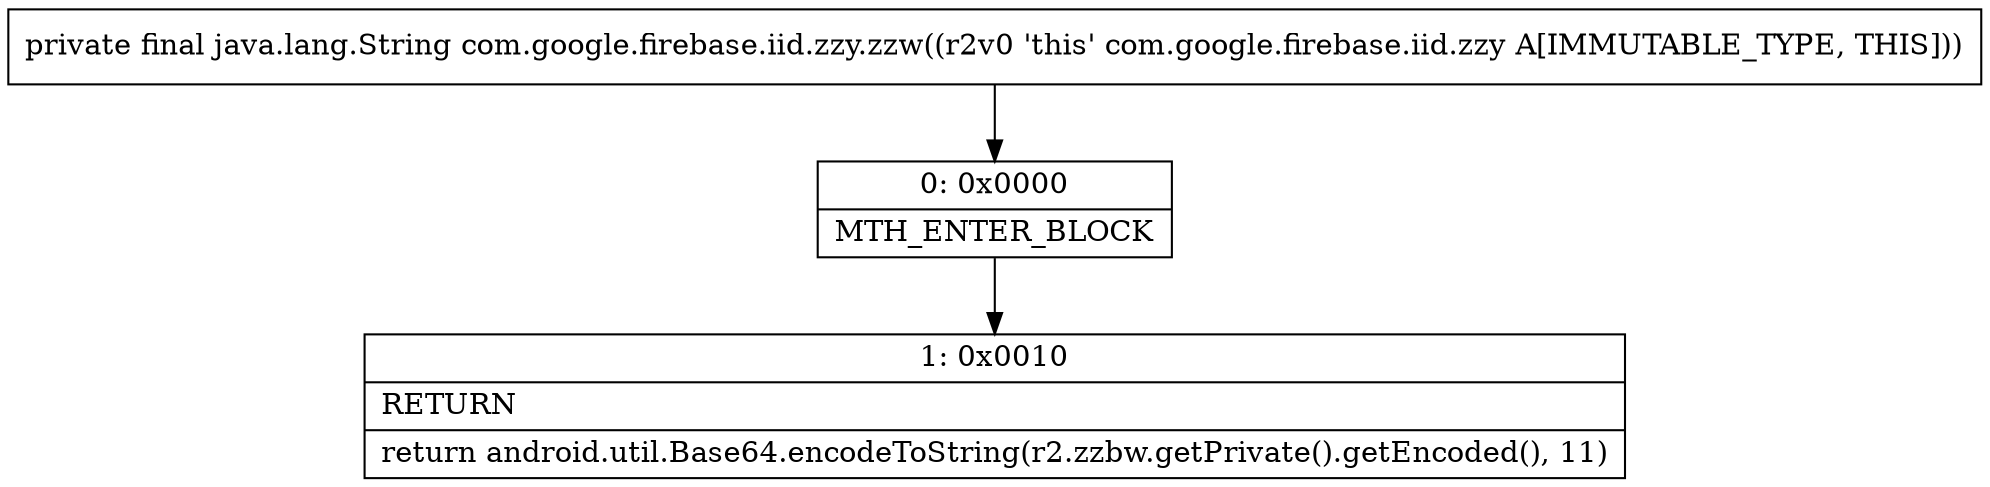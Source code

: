 digraph "CFG forcom.google.firebase.iid.zzy.zzw()Ljava\/lang\/String;" {
Node_0 [shape=record,label="{0\:\ 0x0000|MTH_ENTER_BLOCK\l}"];
Node_1 [shape=record,label="{1\:\ 0x0010|RETURN\l|return android.util.Base64.encodeToString(r2.zzbw.getPrivate().getEncoded(), 11)\l}"];
MethodNode[shape=record,label="{private final java.lang.String com.google.firebase.iid.zzy.zzw((r2v0 'this' com.google.firebase.iid.zzy A[IMMUTABLE_TYPE, THIS])) }"];
MethodNode -> Node_0;
Node_0 -> Node_1;
}


